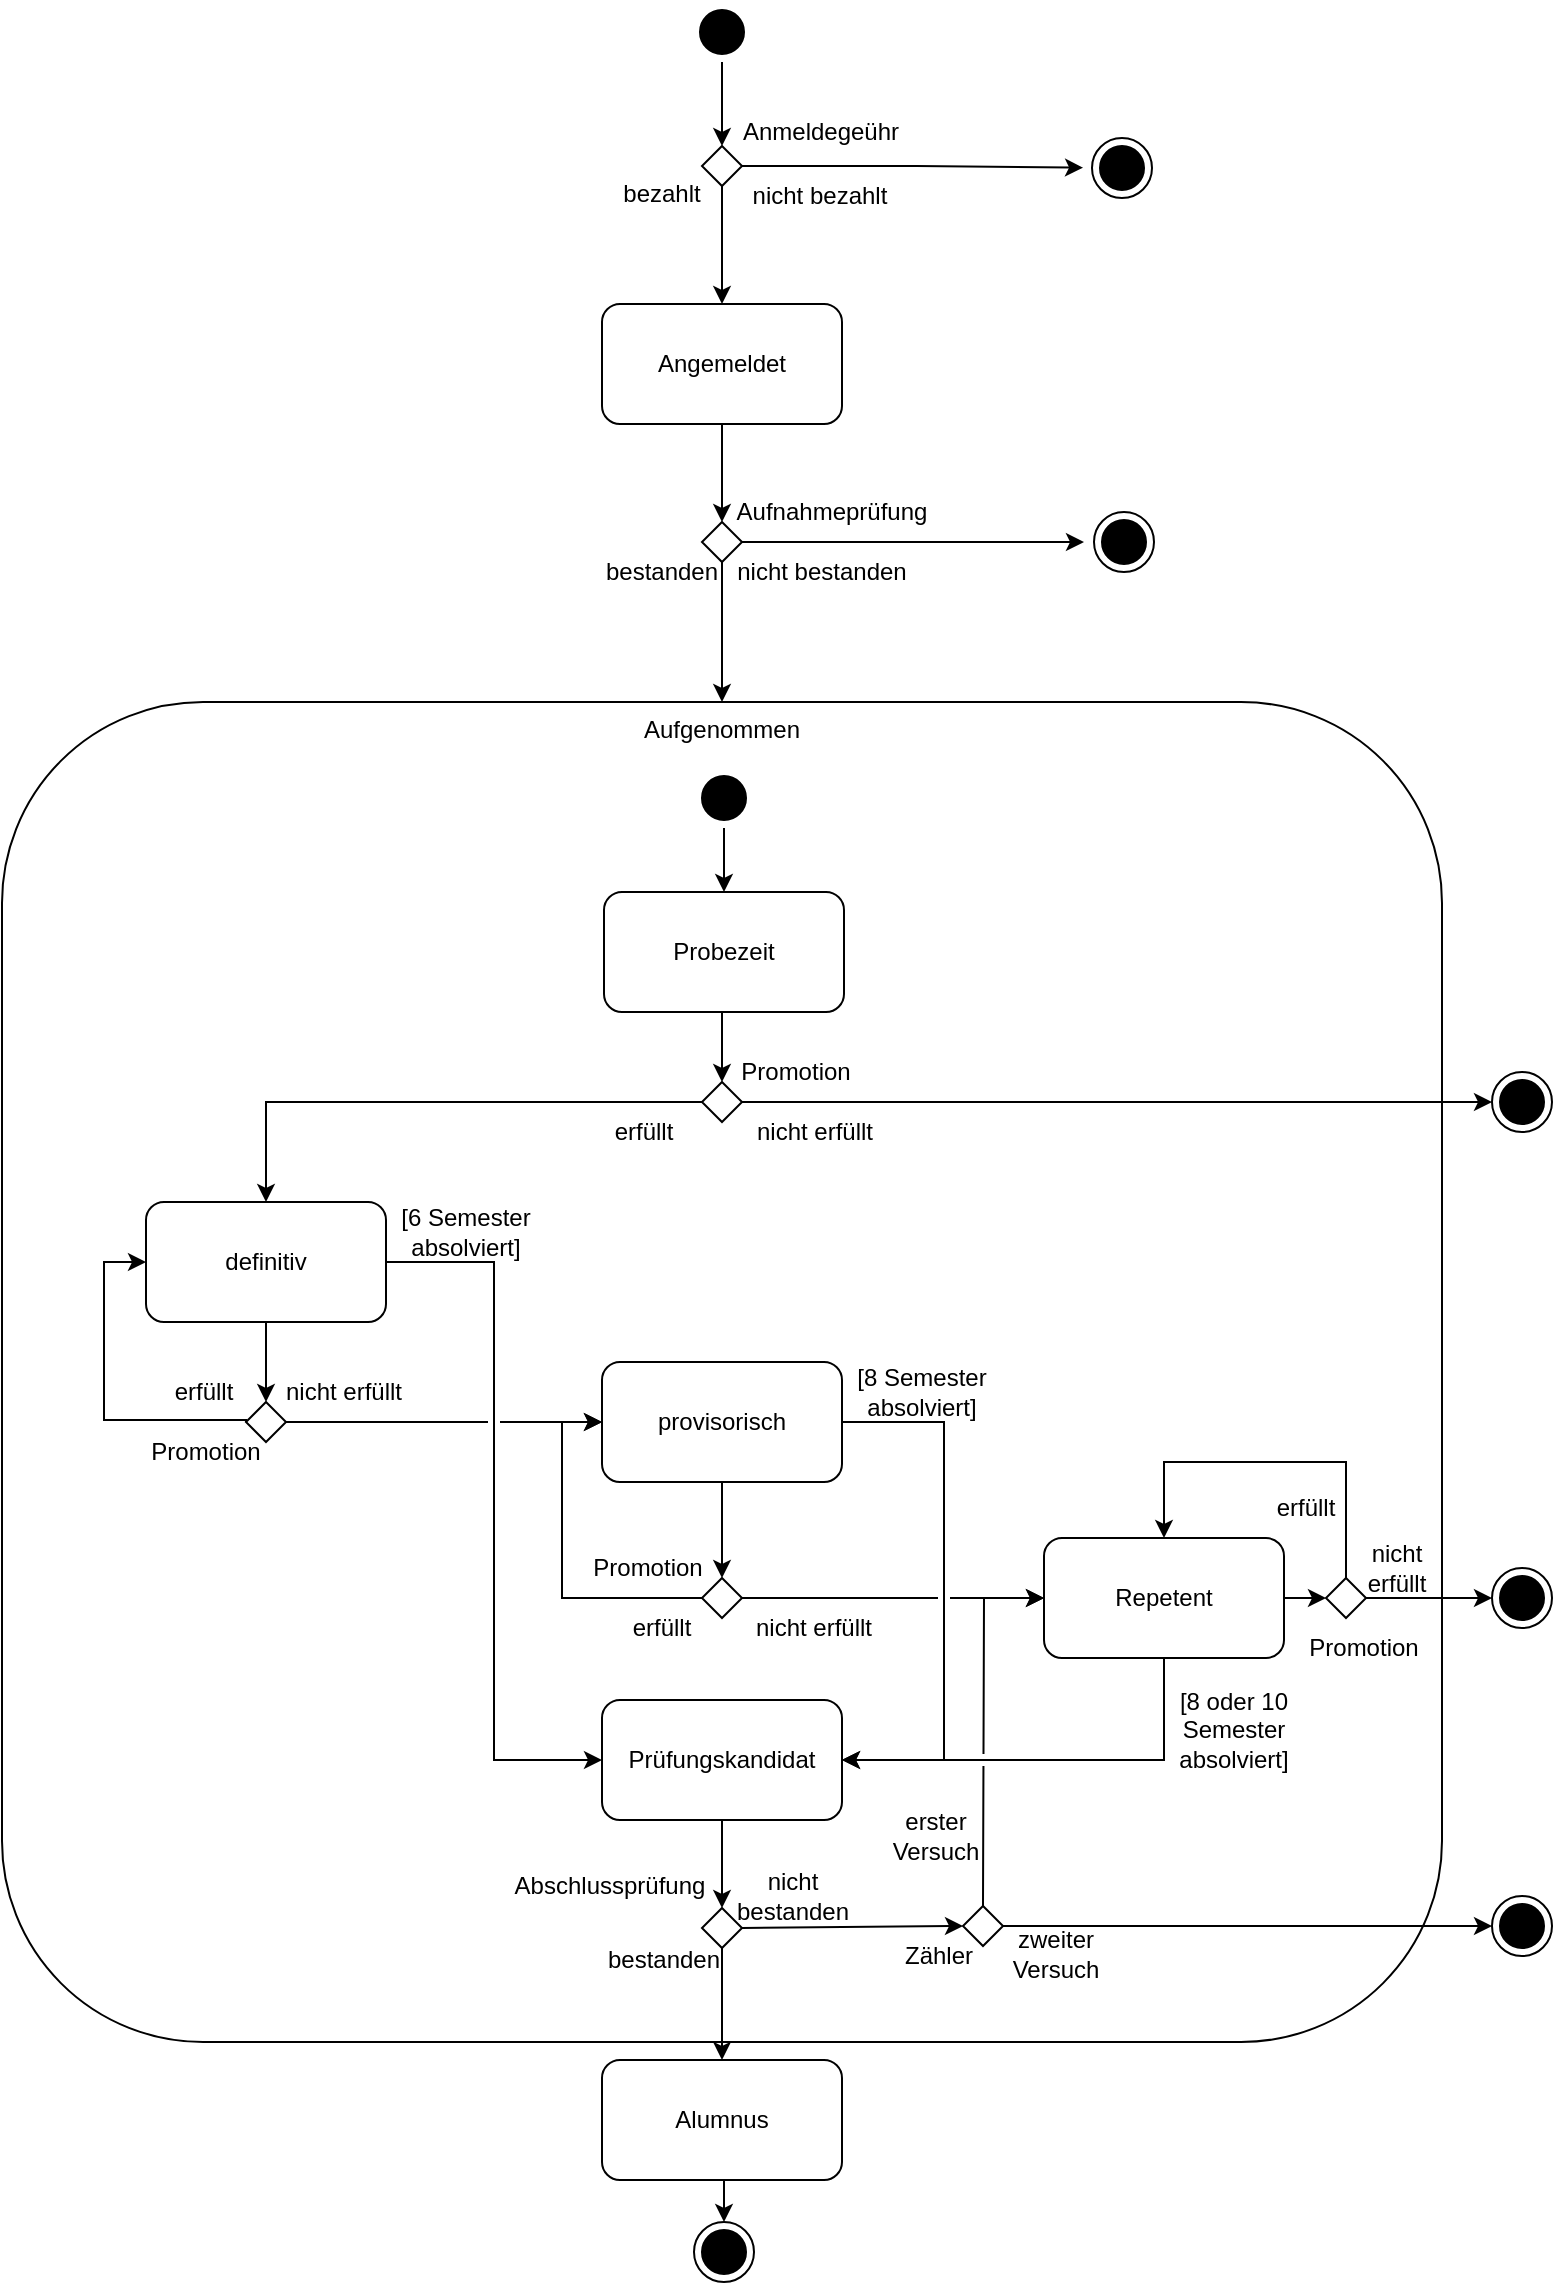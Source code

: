 <mxfile version="23.0.2" type="device">
  <diagram name="Seite-1" id="h6d2l6eCHxi8x-wlBraX">
    <mxGraphModel dx="794" dy="605" grid="1" gridSize="10" guides="1" tooltips="1" connect="1" arrows="1" fold="1" page="1" pageScale="1" pageWidth="827" pageHeight="1169" math="0" shadow="0">
      <root>
        <mxCell id="0" />
        <mxCell id="1" parent="0" />
        <mxCell id="UWrfXvjMy7OWisbZCzda-86" style="edgeStyle=orthogonalEdgeStyle;rounded=0;orthogonalLoop=1;jettySize=auto;html=1;exitX=0.5;exitY=1;exitDx=0;exitDy=0;entryX=0.5;entryY=0;entryDx=0;entryDy=0;" parent="1" source="UWrfXvjMy7OWisbZCzda-1" target="UWrfXvjMy7OWisbZCzda-11" edge="1">
          <mxGeometry relative="1" as="geometry" />
        </mxCell>
        <mxCell id="UWrfXvjMy7OWisbZCzda-1" value="" style="ellipse;html=1;shape=startState;fillColor=#000000;strokeColor=#000000;" parent="1" vertex="1">
          <mxGeometry x="384" y="10" width="30" height="30" as="geometry" />
        </mxCell>
        <mxCell id="UWrfXvjMy7OWisbZCzda-26" style="edgeStyle=orthogonalEdgeStyle;rounded=0;orthogonalLoop=1;jettySize=auto;html=1;exitX=0.5;exitY=1;exitDx=0;exitDy=0;entryX=0.5;entryY=0;entryDx=0;entryDy=0;" parent="1" source="UWrfXvjMy7OWisbZCzda-3" target="UWrfXvjMy7OWisbZCzda-19" edge="1">
          <mxGeometry relative="1" as="geometry" />
        </mxCell>
        <mxCell id="UWrfXvjMy7OWisbZCzda-3" value="Angemeldet" style="rounded=1;whiteSpace=wrap;html=1;" parent="1" vertex="1">
          <mxGeometry x="339" y="161" width="120" height="60" as="geometry" />
        </mxCell>
        <mxCell id="UWrfXvjMy7OWisbZCzda-4" value="Aufgenommen" style="rounded=1;whiteSpace=wrap;html=1;verticalAlign=top;" parent="1" vertex="1">
          <mxGeometry x="39" y="360" width="720" height="670" as="geometry" />
        </mxCell>
        <mxCell id="UWrfXvjMy7OWisbZCzda-6" value="" style="ellipse;html=1;shape=endState;fillColor=#000000;strokeColor=#000000;" parent="1" vertex="1">
          <mxGeometry x="385" y="1120" width="30" height="30" as="geometry" />
        </mxCell>
        <mxCell id="UWrfXvjMy7OWisbZCzda-17" style="edgeStyle=orthogonalEdgeStyle;rounded=0;orthogonalLoop=1;jettySize=auto;html=1;exitX=0.5;exitY=1;exitDx=0;exitDy=0;entryX=0.5;entryY=0;entryDx=0;entryDy=0;" parent="1" source="UWrfXvjMy7OWisbZCzda-11" target="UWrfXvjMy7OWisbZCzda-3" edge="1">
          <mxGeometry relative="1" as="geometry" />
        </mxCell>
        <mxCell id="UWrfXvjMy7OWisbZCzda-11" value="" style="rhombus;whiteSpace=wrap;html=1;" parent="1" vertex="1">
          <mxGeometry x="389" y="82" width="20" height="20" as="geometry" />
        </mxCell>
        <mxCell id="UWrfXvjMy7OWisbZCzda-14" value="" style="ellipse;html=1;shape=endState;fillColor=#000000;strokeColor=#000000;" parent="1" vertex="1">
          <mxGeometry x="584" y="78" width="30" height="30" as="geometry" />
        </mxCell>
        <mxCell id="UWrfXvjMy7OWisbZCzda-15" style="edgeStyle=orthogonalEdgeStyle;rounded=0;orthogonalLoop=1;jettySize=auto;html=1;exitX=1;exitY=0.5;exitDx=0;exitDy=0;entryX=-0.149;entryY=0.495;entryDx=0;entryDy=0;entryPerimeter=0;" parent="1" source="UWrfXvjMy7OWisbZCzda-11" target="UWrfXvjMy7OWisbZCzda-14" edge="1">
          <mxGeometry relative="1" as="geometry">
            <mxPoint x="550" y="92" as="targetPoint" />
          </mxGeometry>
        </mxCell>
        <mxCell id="UWrfXvjMy7OWisbZCzda-16" value="nicht bezahlt" style="text;html=1;strokeColor=none;fillColor=none;align=center;verticalAlign=middle;whiteSpace=wrap;rounded=0;" parent="1" vertex="1">
          <mxGeometry x="398" y="92" width="100" height="30" as="geometry" />
        </mxCell>
        <mxCell id="UWrfXvjMy7OWisbZCzda-18" value="bezahlt" style="text;html=1;strokeColor=none;fillColor=none;align=center;verticalAlign=middle;whiteSpace=wrap;rounded=0;" parent="1" vertex="1">
          <mxGeometry x="339" y="91" width="60" height="30" as="geometry" />
        </mxCell>
        <mxCell id="UWrfXvjMy7OWisbZCzda-27" style="edgeStyle=orthogonalEdgeStyle;rounded=0;orthogonalLoop=1;jettySize=auto;html=1;exitX=0.5;exitY=1;exitDx=0;exitDy=0;entryX=0.5;entryY=0;entryDx=0;entryDy=0;" parent="1" source="UWrfXvjMy7OWisbZCzda-19" target="UWrfXvjMy7OWisbZCzda-4" edge="1">
          <mxGeometry relative="1" as="geometry" />
        </mxCell>
        <mxCell id="UWrfXvjMy7OWisbZCzda-28" style="edgeStyle=orthogonalEdgeStyle;rounded=0;orthogonalLoop=1;jettySize=auto;html=1;exitX=1;exitY=0.5;exitDx=0;exitDy=0;" parent="1" source="UWrfXvjMy7OWisbZCzda-19" edge="1">
          <mxGeometry relative="1" as="geometry">
            <mxPoint x="580" y="280" as="targetPoint" />
          </mxGeometry>
        </mxCell>
        <mxCell id="UWrfXvjMy7OWisbZCzda-19" value="" style="rhombus;whiteSpace=wrap;html=1;" parent="1" vertex="1">
          <mxGeometry x="389" y="270" width="20" height="20" as="geometry" />
        </mxCell>
        <mxCell id="UWrfXvjMy7OWisbZCzda-22" value="Aufnahmeprüfung" style="text;html=1;strokeColor=none;fillColor=none;align=center;verticalAlign=middle;whiteSpace=wrap;rounded=0;" parent="1" vertex="1">
          <mxGeometry x="399" y="250" width="110" height="30" as="geometry" />
        </mxCell>
        <mxCell id="UWrfXvjMy7OWisbZCzda-23" value="" style="ellipse;html=1;shape=endState;fillColor=#000000;strokeColor=#000000;" parent="1" vertex="1">
          <mxGeometry x="585" y="265" width="30" height="30" as="geometry" />
        </mxCell>
        <mxCell id="UWrfXvjMy7OWisbZCzda-24" value="nicht bestanden" style="text;html=1;strokeColor=none;fillColor=none;align=center;verticalAlign=middle;whiteSpace=wrap;rounded=0;" parent="1" vertex="1">
          <mxGeometry x="399" y="280" width="100" height="30" as="geometry" />
        </mxCell>
        <mxCell id="UWrfXvjMy7OWisbZCzda-25" value="bestanden" style="text;html=1;strokeColor=none;fillColor=none;align=center;verticalAlign=middle;whiteSpace=wrap;rounded=0;" parent="1" vertex="1">
          <mxGeometry x="339" y="280" width="60" height="30" as="geometry" />
        </mxCell>
        <mxCell id="UWrfXvjMy7OWisbZCzda-53" style="edgeStyle=orthogonalEdgeStyle;rounded=0;orthogonalLoop=1;jettySize=auto;html=1;exitX=0.5;exitY=1;exitDx=0;exitDy=0;entryX=0.5;entryY=0;entryDx=0;entryDy=0;" parent="1" source="UWrfXvjMy7OWisbZCzda-29" target="UWrfXvjMy7OWisbZCzda-32" edge="1">
          <mxGeometry relative="1" as="geometry" />
        </mxCell>
        <mxCell id="UWrfXvjMy7OWisbZCzda-29" value="Probezeit" style="rounded=1;whiteSpace=wrap;html=1;" parent="1" vertex="1">
          <mxGeometry x="340" y="455" width="120" height="60" as="geometry" />
        </mxCell>
        <mxCell id="UWrfXvjMy7OWisbZCzda-47" style="edgeStyle=orthogonalEdgeStyle;rounded=0;orthogonalLoop=1;jettySize=auto;html=1;exitX=0.5;exitY=1;exitDx=0;exitDy=0;entryX=0.5;entryY=0;entryDx=0;entryDy=0;" parent="1" source="UWrfXvjMy7OWisbZCzda-30" target="UWrfXvjMy7OWisbZCzda-29" edge="1">
          <mxGeometry relative="1" as="geometry" />
        </mxCell>
        <mxCell id="UWrfXvjMy7OWisbZCzda-30" value="" style="ellipse;html=1;shape=startState;fillColor=#000000;strokeColor=#000000;" parent="1" vertex="1">
          <mxGeometry x="385" y="393" width="30" height="30" as="geometry" />
        </mxCell>
        <mxCell id="UWrfXvjMy7OWisbZCzda-31" value="Anmeldegeühr" style="text;html=1;strokeColor=none;fillColor=none;align=center;verticalAlign=middle;whiteSpace=wrap;rounded=0;" parent="1" vertex="1">
          <mxGeometry x="398" y="60" width="101" height="30" as="geometry" />
        </mxCell>
        <mxCell id="UWrfXvjMy7OWisbZCzda-35" style="edgeStyle=orthogonalEdgeStyle;rounded=0;orthogonalLoop=1;jettySize=auto;html=1;exitX=1;exitY=0.5;exitDx=0;exitDy=0;entryX=0;entryY=0.5;entryDx=0;entryDy=0;" parent="1" source="UWrfXvjMy7OWisbZCzda-32" target="UWrfXvjMy7OWisbZCzda-34" edge="1">
          <mxGeometry relative="1" as="geometry" />
        </mxCell>
        <mxCell id="UWrfXvjMy7OWisbZCzda-49" style="edgeStyle=orthogonalEdgeStyle;rounded=0;orthogonalLoop=1;jettySize=auto;html=1;exitX=0;exitY=0.5;exitDx=0;exitDy=0;entryX=0.5;entryY=0;entryDx=0;entryDy=0;" parent="1" source="UWrfXvjMy7OWisbZCzda-32" target="UWrfXvjMy7OWisbZCzda-37" edge="1">
          <mxGeometry relative="1" as="geometry" />
        </mxCell>
        <mxCell id="UWrfXvjMy7OWisbZCzda-32" value="" style="rhombus;whiteSpace=wrap;html=1;" parent="1" vertex="1">
          <mxGeometry x="389" y="550" width="20" height="20" as="geometry" />
        </mxCell>
        <mxCell id="UWrfXvjMy7OWisbZCzda-33" value="Promotion" style="text;html=1;strokeColor=none;fillColor=none;align=center;verticalAlign=middle;whiteSpace=wrap;rounded=0;" parent="1" vertex="1">
          <mxGeometry x="406" y="530" width="60" height="30" as="geometry" />
        </mxCell>
        <mxCell id="UWrfXvjMy7OWisbZCzda-34" value="" style="ellipse;html=1;shape=endState;fillColor=#000000;strokeColor=#000000;" parent="1" vertex="1">
          <mxGeometry x="784" y="545" width="30" height="30" as="geometry" />
        </mxCell>
        <mxCell id="UWrfXvjMy7OWisbZCzda-36" value="nicht erfüllt" style="text;html=1;strokeColor=none;fillColor=none;align=center;verticalAlign=middle;whiteSpace=wrap;rounded=0;" parent="1" vertex="1">
          <mxGeometry x="410" y="560" width="71" height="30" as="geometry" />
        </mxCell>
        <mxCell id="UWrfXvjMy7OWisbZCzda-52" style="edgeStyle=orthogonalEdgeStyle;rounded=0;orthogonalLoop=1;jettySize=auto;html=1;exitX=0.5;exitY=1;exitDx=0;exitDy=0;entryX=0.5;entryY=0;entryDx=0;entryDy=0;" parent="1" source="UWrfXvjMy7OWisbZCzda-37" target="UWrfXvjMy7OWisbZCzda-38" edge="1">
          <mxGeometry relative="1" as="geometry" />
        </mxCell>
        <mxCell id="yBLd56hHH4mLNyrvrvt4-2" style="edgeStyle=orthogonalEdgeStyle;rounded=0;orthogonalLoop=1;jettySize=auto;html=1;exitX=1;exitY=0.5;exitDx=0;exitDy=0;entryX=0;entryY=0.5;entryDx=0;entryDy=0;" parent="1" source="UWrfXvjMy7OWisbZCzda-37" target="UWrfXvjMy7OWisbZCzda-64" edge="1">
          <mxGeometry relative="1" as="geometry" />
        </mxCell>
        <mxCell id="UWrfXvjMy7OWisbZCzda-37" value="definitiv" style="rounded=1;whiteSpace=wrap;html=1;" parent="1" vertex="1">
          <mxGeometry x="111" y="610" width="120" height="60" as="geometry" />
        </mxCell>
        <mxCell id="UWrfXvjMy7OWisbZCzda-54" style="edgeStyle=orthogonalEdgeStyle;rounded=0;orthogonalLoop=1;jettySize=auto;html=1;exitX=1;exitY=0.5;exitDx=0;exitDy=0;entryX=0;entryY=0.5;entryDx=0;entryDy=0;jumpStyle=gap;" parent="1" source="UWrfXvjMy7OWisbZCzda-38" target="UWrfXvjMy7OWisbZCzda-40" edge="1">
          <mxGeometry relative="1" as="geometry" />
        </mxCell>
        <mxCell id="UWrfXvjMy7OWisbZCzda-55" style="edgeStyle=orthogonalEdgeStyle;rounded=0;orthogonalLoop=1;jettySize=auto;html=1;exitX=0;exitY=0.5;exitDx=0;exitDy=0;entryX=0;entryY=0.5;entryDx=0;entryDy=0;" parent="1" source="UWrfXvjMy7OWisbZCzda-38" target="UWrfXvjMy7OWisbZCzda-37" edge="1">
          <mxGeometry relative="1" as="geometry">
            <Array as="points">
              <mxPoint x="90" y="719" />
              <mxPoint x="90" y="640" />
            </Array>
          </mxGeometry>
        </mxCell>
        <mxCell id="UWrfXvjMy7OWisbZCzda-38" value="" style="rhombus;whiteSpace=wrap;html=1;" parent="1" vertex="1">
          <mxGeometry x="161" y="710" width="20" height="20" as="geometry" />
        </mxCell>
        <mxCell id="UWrfXvjMy7OWisbZCzda-39" value="Promotion" style="text;html=1;strokeColor=none;fillColor=none;align=center;verticalAlign=middle;whiteSpace=wrap;rounded=0;" parent="1" vertex="1">
          <mxGeometry x="111" y="720" width="60" height="30" as="geometry" />
        </mxCell>
        <mxCell id="UWrfXvjMy7OWisbZCzda-57" style="edgeStyle=orthogonalEdgeStyle;rounded=0;orthogonalLoop=1;jettySize=auto;html=1;exitX=0.5;exitY=1;exitDx=0;exitDy=0;entryX=0.5;entryY=0;entryDx=0;entryDy=0;" parent="1" source="UWrfXvjMy7OWisbZCzda-40" target="UWrfXvjMy7OWisbZCzda-41" edge="1">
          <mxGeometry relative="1" as="geometry" />
        </mxCell>
        <mxCell id="yBLd56hHH4mLNyrvrvt4-3" style="edgeStyle=orthogonalEdgeStyle;rounded=0;orthogonalLoop=1;jettySize=auto;html=1;exitX=1;exitY=0.5;exitDx=0;exitDy=0;entryX=1;entryY=0.5;entryDx=0;entryDy=0;jumpStyle=arc;" parent="1" source="UWrfXvjMy7OWisbZCzda-40" target="UWrfXvjMy7OWisbZCzda-64" edge="1">
          <mxGeometry relative="1" as="geometry">
            <Array as="points">
              <mxPoint x="510" y="720" />
              <mxPoint x="510" y="889" />
            </Array>
          </mxGeometry>
        </mxCell>
        <mxCell id="UWrfXvjMy7OWisbZCzda-40" value="provisorisch" style="rounded=1;whiteSpace=wrap;html=1;" parent="1" vertex="1">
          <mxGeometry x="339" y="690" width="120" height="60" as="geometry" />
        </mxCell>
        <mxCell id="UWrfXvjMy7OWisbZCzda-58" style="edgeStyle=orthogonalEdgeStyle;rounded=0;orthogonalLoop=1;jettySize=auto;html=1;exitX=1;exitY=0.5;exitDx=0;exitDy=0;entryX=0;entryY=0.5;entryDx=0;entryDy=0;jumpStyle=gap;" parent="1" source="UWrfXvjMy7OWisbZCzda-41" target="UWrfXvjMy7OWisbZCzda-43" edge="1">
          <mxGeometry relative="1" as="geometry" />
        </mxCell>
        <mxCell id="UWrfXvjMy7OWisbZCzda-59" style="edgeStyle=orthogonalEdgeStyle;rounded=0;orthogonalLoop=1;jettySize=auto;html=1;exitX=0;exitY=0.5;exitDx=0;exitDy=0;entryX=0;entryY=0.5;entryDx=0;entryDy=0;" parent="1" source="UWrfXvjMy7OWisbZCzda-41" target="UWrfXvjMy7OWisbZCzda-40" edge="1">
          <mxGeometry relative="1" as="geometry" />
        </mxCell>
        <mxCell id="UWrfXvjMy7OWisbZCzda-41" value="" style="rhombus;whiteSpace=wrap;html=1;" parent="1" vertex="1">
          <mxGeometry x="389" y="798" width="20" height="20" as="geometry" />
        </mxCell>
        <mxCell id="UWrfXvjMy7OWisbZCzda-42" value="Promotion" style="text;html=1;strokeColor=none;fillColor=none;align=center;verticalAlign=middle;whiteSpace=wrap;rounded=0;" parent="1" vertex="1">
          <mxGeometry x="332" y="778" width="60" height="30" as="geometry" />
        </mxCell>
        <mxCell id="yBLd56hHH4mLNyrvrvt4-21" style="edgeStyle=orthogonalEdgeStyle;rounded=0;orthogonalLoop=1;jettySize=auto;html=1;exitX=1;exitY=0.5;exitDx=0;exitDy=0;entryX=0;entryY=0.5;entryDx=0;entryDy=0;" parent="1" source="UWrfXvjMy7OWisbZCzda-43" target="UWrfXvjMy7OWisbZCzda-44" edge="1">
          <mxGeometry relative="1" as="geometry" />
        </mxCell>
        <mxCell id="yBLd56hHH4mLNyrvrvt4-23" style="edgeStyle=orthogonalEdgeStyle;rounded=0;orthogonalLoop=1;jettySize=auto;html=1;exitX=0.5;exitY=1;exitDx=0;exitDy=0;entryX=1;entryY=0.5;entryDx=0;entryDy=0;" parent="1" source="UWrfXvjMy7OWisbZCzda-43" target="UWrfXvjMy7OWisbZCzda-64" edge="1">
          <mxGeometry relative="1" as="geometry" />
        </mxCell>
        <mxCell id="UWrfXvjMy7OWisbZCzda-43" value="Repetent" style="rounded=1;whiteSpace=wrap;html=1;" parent="1" vertex="1">
          <mxGeometry x="560" y="778" width="120" height="60" as="geometry" />
        </mxCell>
        <mxCell id="UWrfXvjMy7OWisbZCzda-63" style="edgeStyle=orthogonalEdgeStyle;rounded=0;orthogonalLoop=1;jettySize=auto;html=1;exitX=1;exitY=0.5;exitDx=0;exitDy=0;entryX=0;entryY=0.5;entryDx=0;entryDy=0;" parent="1" source="UWrfXvjMy7OWisbZCzda-44" target="UWrfXvjMy7OWisbZCzda-61" edge="1">
          <mxGeometry relative="1" as="geometry" />
        </mxCell>
        <mxCell id="yBLd56hHH4mLNyrvrvt4-22" style="edgeStyle=orthogonalEdgeStyle;rounded=0;orthogonalLoop=1;jettySize=auto;html=1;exitX=0.5;exitY=0;exitDx=0;exitDy=0;entryX=0.5;entryY=0;entryDx=0;entryDy=0;" parent="1" source="UWrfXvjMy7OWisbZCzda-44" target="UWrfXvjMy7OWisbZCzda-43" edge="1">
          <mxGeometry relative="1" as="geometry">
            <Array as="points">
              <mxPoint x="711" y="740" />
              <mxPoint x="620" y="740" />
            </Array>
          </mxGeometry>
        </mxCell>
        <mxCell id="UWrfXvjMy7OWisbZCzda-44" value="" style="rhombus;whiteSpace=wrap;html=1;" parent="1" vertex="1">
          <mxGeometry x="701" y="798" width="20" height="20" as="geometry" />
        </mxCell>
        <mxCell id="UWrfXvjMy7OWisbZCzda-45" value="Promotion" style="text;html=1;strokeColor=none;fillColor=none;align=center;verticalAlign=middle;whiteSpace=wrap;rounded=0;" parent="1" vertex="1">
          <mxGeometry x="690" y="818" width="60" height="30" as="geometry" />
        </mxCell>
        <mxCell id="UWrfXvjMy7OWisbZCzda-46" value="nicht&lt;br&gt;erfüllt" style="text;html=1;strokeColor=none;fillColor=none;align=center;verticalAlign=middle;whiteSpace=wrap;rounded=0;" parent="1" vertex="1">
          <mxGeometry x="701" y="778" width="71" height="30" as="geometry" />
        </mxCell>
        <mxCell id="UWrfXvjMy7OWisbZCzda-50" value="erfüllt" style="text;html=1;strokeColor=none;fillColor=none;align=center;verticalAlign=middle;whiteSpace=wrap;rounded=0;" parent="1" vertex="1">
          <mxGeometry x="330" y="560" width="60" height="30" as="geometry" />
        </mxCell>
        <mxCell id="UWrfXvjMy7OWisbZCzda-61" value="" style="ellipse;html=1;shape=endState;fillColor=#000000;strokeColor=#000000;" parent="1" vertex="1">
          <mxGeometry x="784" y="793" width="30" height="30" as="geometry" />
        </mxCell>
        <mxCell id="UWrfXvjMy7OWisbZCzda-66" style="edgeStyle=orthogonalEdgeStyle;rounded=0;orthogonalLoop=1;jettySize=auto;html=1;exitX=0.5;exitY=1;exitDx=0;exitDy=0;entryX=0.5;entryY=0;entryDx=0;entryDy=0;" parent="1" source="UWrfXvjMy7OWisbZCzda-64" target="UWrfXvjMy7OWisbZCzda-65" edge="1">
          <mxGeometry relative="1" as="geometry" />
        </mxCell>
        <mxCell id="UWrfXvjMy7OWisbZCzda-64" value="Prüfungskandidat" style="rounded=1;whiteSpace=wrap;html=1;" parent="1" vertex="1">
          <mxGeometry x="339" y="859" width="120" height="60" as="geometry" />
        </mxCell>
        <mxCell id="UWrfXvjMy7OWisbZCzda-75" style="edgeStyle=orthogonalEdgeStyle;rounded=0;orthogonalLoop=1;jettySize=auto;html=1;exitX=0.5;exitY=1;exitDx=0;exitDy=0;entryX=0.5;entryY=0;entryDx=0;entryDy=0;" parent="1" source="UWrfXvjMy7OWisbZCzda-65" target="UWrfXvjMy7OWisbZCzda-74" edge="1">
          <mxGeometry relative="1" as="geometry" />
        </mxCell>
        <mxCell id="UWrfXvjMy7OWisbZCzda-65" value="" style="rhombus;whiteSpace=wrap;html=1;" parent="1" vertex="1">
          <mxGeometry x="389" y="963" width="20" height="20" as="geometry" />
        </mxCell>
        <mxCell id="UWrfXvjMy7OWisbZCzda-72" value="nicht bestanden" style="text;html=1;strokeColor=none;fillColor=none;align=center;verticalAlign=middle;whiteSpace=wrap;rounded=0;" parent="1" vertex="1">
          <mxGeometry x="398.5" y="942" width="71" height="30" as="geometry" />
        </mxCell>
        <mxCell id="UWrfXvjMy7OWisbZCzda-76" style="edgeStyle=orthogonalEdgeStyle;rounded=0;orthogonalLoop=1;jettySize=auto;html=1;exitX=0.5;exitY=1;exitDx=0;exitDy=0;entryX=0.5;entryY=0;entryDx=0;entryDy=0;" parent="1" source="UWrfXvjMy7OWisbZCzda-74" target="UWrfXvjMy7OWisbZCzda-6" edge="1">
          <mxGeometry relative="1" as="geometry" />
        </mxCell>
        <mxCell id="UWrfXvjMy7OWisbZCzda-74" value="Alumnus" style="rounded=1;whiteSpace=wrap;html=1;" parent="1" vertex="1">
          <mxGeometry x="339" y="1039" width="120" height="60" as="geometry" />
        </mxCell>
        <mxCell id="UWrfXvjMy7OWisbZCzda-77" value="bestanden" style="text;html=1;strokeColor=none;fillColor=none;align=center;verticalAlign=middle;whiteSpace=wrap;rounded=0;" parent="1" vertex="1">
          <mxGeometry x="340" y="974" width="60" height="30" as="geometry" />
        </mxCell>
        <mxCell id="UWrfXvjMy7OWisbZCzda-78" value="nicht erfüllt" style="text;html=1;strokeColor=none;fillColor=none;align=center;verticalAlign=middle;whiteSpace=wrap;rounded=0;" parent="1" vertex="1">
          <mxGeometry x="410" y="808" width="70" height="30" as="geometry" />
        </mxCell>
        <mxCell id="UWrfXvjMy7OWisbZCzda-80" value="erfüllt" style="text;html=1;strokeColor=none;fillColor=none;align=center;verticalAlign=middle;whiteSpace=wrap;rounded=0;" parent="1" vertex="1">
          <mxGeometry x="339" y="808" width="60" height="30" as="geometry" />
        </mxCell>
        <mxCell id="UWrfXvjMy7OWisbZCzda-81" value="nicht erfüllt" style="text;html=1;strokeColor=none;fillColor=none;align=center;verticalAlign=middle;whiteSpace=wrap;rounded=0;" parent="1" vertex="1">
          <mxGeometry x="170" y="690" width="80" height="30" as="geometry" />
        </mxCell>
        <mxCell id="UWrfXvjMy7OWisbZCzda-82" value="erfüllt" style="text;html=1;strokeColor=none;fillColor=none;align=center;verticalAlign=middle;whiteSpace=wrap;rounded=0;" parent="1" vertex="1">
          <mxGeometry x="661" y="748" width="60" height="30" as="geometry" />
        </mxCell>
        <mxCell id="UWrfXvjMy7OWisbZCzda-83" value="Abschlussprüfung" style="text;html=1;strokeColor=none;fillColor=none;align=center;verticalAlign=middle;whiteSpace=wrap;rounded=0;" parent="1" vertex="1">
          <mxGeometry x="288" y="937" width="110" height="30" as="geometry" />
        </mxCell>
        <mxCell id="UWrfXvjMy7OWisbZCzda-84" value="erfüllt" style="text;html=1;strokeColor=none;fillColor=none;align=center;verticalAlign=middle;whiteSpace=wrap;rounded=0;" parent="1" vertex="1">
          <mxGeometry x="110" y="690" width="60" height="30" as="geometry" />
        </mxCell>
        <mxCell id="yBLd56hHH4mLNyrvrvt4-4" value="[6 Semester absolviert]" style="text;html=1;strokeColor=none;fillColor=none;align=center;verticalAlign=middle;whiteSpace=wrap;rounded=0;" parent="1" vertex="1">
          <mxGeometry x="231" y="610" width="80" height="30" as="geometry" />
        </mxCell>
        <mxCell id="yBLd56hHH4mLNyrvrvt4-5" value="[8 Semester absolviert]" style="text;html=1;strokeColor=none;fillColor=none;align=center;verticalAlign=middle;whiteSpace=wrap;rounded=0;" parent="1" vertex="1">
          <mxGeometry x="459" y="690" width="80" height="30" as="geometry" />
        </mxCell>
        <mxCell id="yBLd56hHH4mLNyrvrvt4-7" value="" style="edgeStyle=orthogonalEdgeStyle;rounded=0;orthogonalLoop=1;jettySize=auto;html=1;exitX=1;exitY=0.5;exitDx=0;exitDy=0;entryX=0.5;entryY=1;entryDx=0;entryDy=0;jumpStyle=gap;" parent="1" source="UWrfXvjMy7OWisbZCzda-65" target="yBLd56hHH4mLNyrvrvt4-6" edge="1">
          <mxGeometry relative="1" as="geometry">
            <mxPoint x="410" y="955" as="sourcePoint" />
            <mxPoint x="560" y="808" as="targetPoint" />
          </mxGeometry>
        </mxCell>
        <mxCell id="yBLd56hHH4mLNyrvrvt4-15" style="edgeStyle=orthogonalEdgeStyle;rounded=0;orthogonalLoop=1;jettySize=auto;html=1;exitX=0;exitY=0.5;exitDx=0;exitDy=0;entryX=0;entryY=0.5;entryDx=0;entryDy=0;jumpStyle=gap;" parent="1" source="yBLd56hHH4mLNyrvrvt4-6" target="UWrfXvjMy7OWisbZCzda-43" edge="1">
          <mxGeometry relative="1" as="geometry">
            <Array as="points">
              <mxPoint x="530" y="944" />
              <mxPoint x="530" y="808" />
            </Array>
          </mxGeometry>
        </mxCell>
        <mxCell id="yBLd56hHH4mLNyrvrvt4-16" style="edgeStyle=orthogonalEdgeStyle;rounded=0;orthogonalLoop=1;jettySize=auto;html=1;exitX=0.5;exitY=0;exitDx=0;exitDy=0;entryX=0;entryY=0.5;entryDx=0;entryDy=0;" parent="1" source="yBLd56hHH4mLNyrvrvt4-6" target="yBLd56hHH4mLNyrvrvt4-13" edge="1">
          <mxGeometry relative="1" as="geometry" />
        </mxCell>
        <mxCell id="yBLd56hHH4mLNyrvrvt4-6" value="" style="rhombus;whiteSpace=wrap;html=1;direction=south;" parent="1" vertex="1">
          <mxGeometry x="519.5" y="962" width="20" height="20" as="geometry" />
        </mxCell>
        <mxCell id="yBLd56hHH4mLNyrvrvt4-8" value="Zähler" style="text;html=1;strokeColor=none;fillColor=none;align=center;verticalAlign=middle;whiteSpace=wrap;rounded=0;" parent="1" vertex="1">
          <mxGeometry x="481.5" y="972" width="51" height="30" as="geometry" />
        </mxCell>
        <mxCell id="yBLd56hHH4mLNyrvrvt4-9" value="erster&lt;br&gt;Versuch" style="text;html=1;strokeColor=none;fillColor=none;align=center;verticalAlign=middle;whiteSpace=wrap;rounded=0;" parent="1" vertex="1">
          <mxGeometry x="475.5" y="912" width="60" height="30" as="geometry" />
        </mxCell>
        <mxCell id="yBLd56hHH4mLNyrvrvt4-10" value="zweiter&lt;br&gt;Versuch" style="text;html=1;strokeColor=none;fillColor=none;align=center;verticalAlign=middle;whiteSpace=wrap;rounded=0;" parent="1" vertex="1">
          <mxGeometry x="535.5" y="971" width="60" height="30" as="geometry" />
        </mxCell>
        <mxCell id="yBLd56hHH4mLNyrvrvt4-13" value="" style="ellipse;html=1;shape=endState;fillColor=#000000;strokeColor=#000000;" parent="1" vertex="1">
          <mxGeometry x="784" y="957" width="30" height="30" as="geometry" />
        </mxCell>
        <mxCell id="yBLd56hHH4mLNyrvrvt4-24" value="[8 oder 10 Semester absolviert]" style="text;html=1;strokeColor=none;fillColor=none;align=center;verticalAlign=middle;whiteSpace=wrap;rounded=0;" parent="1" vertex="1">
          <mxGeometry x="620" y="859" width="70" height="30" as="geometry" />
        </mxCell>
      </root>
    </mxGraphModel>
  </diagram>
</mxfile>
